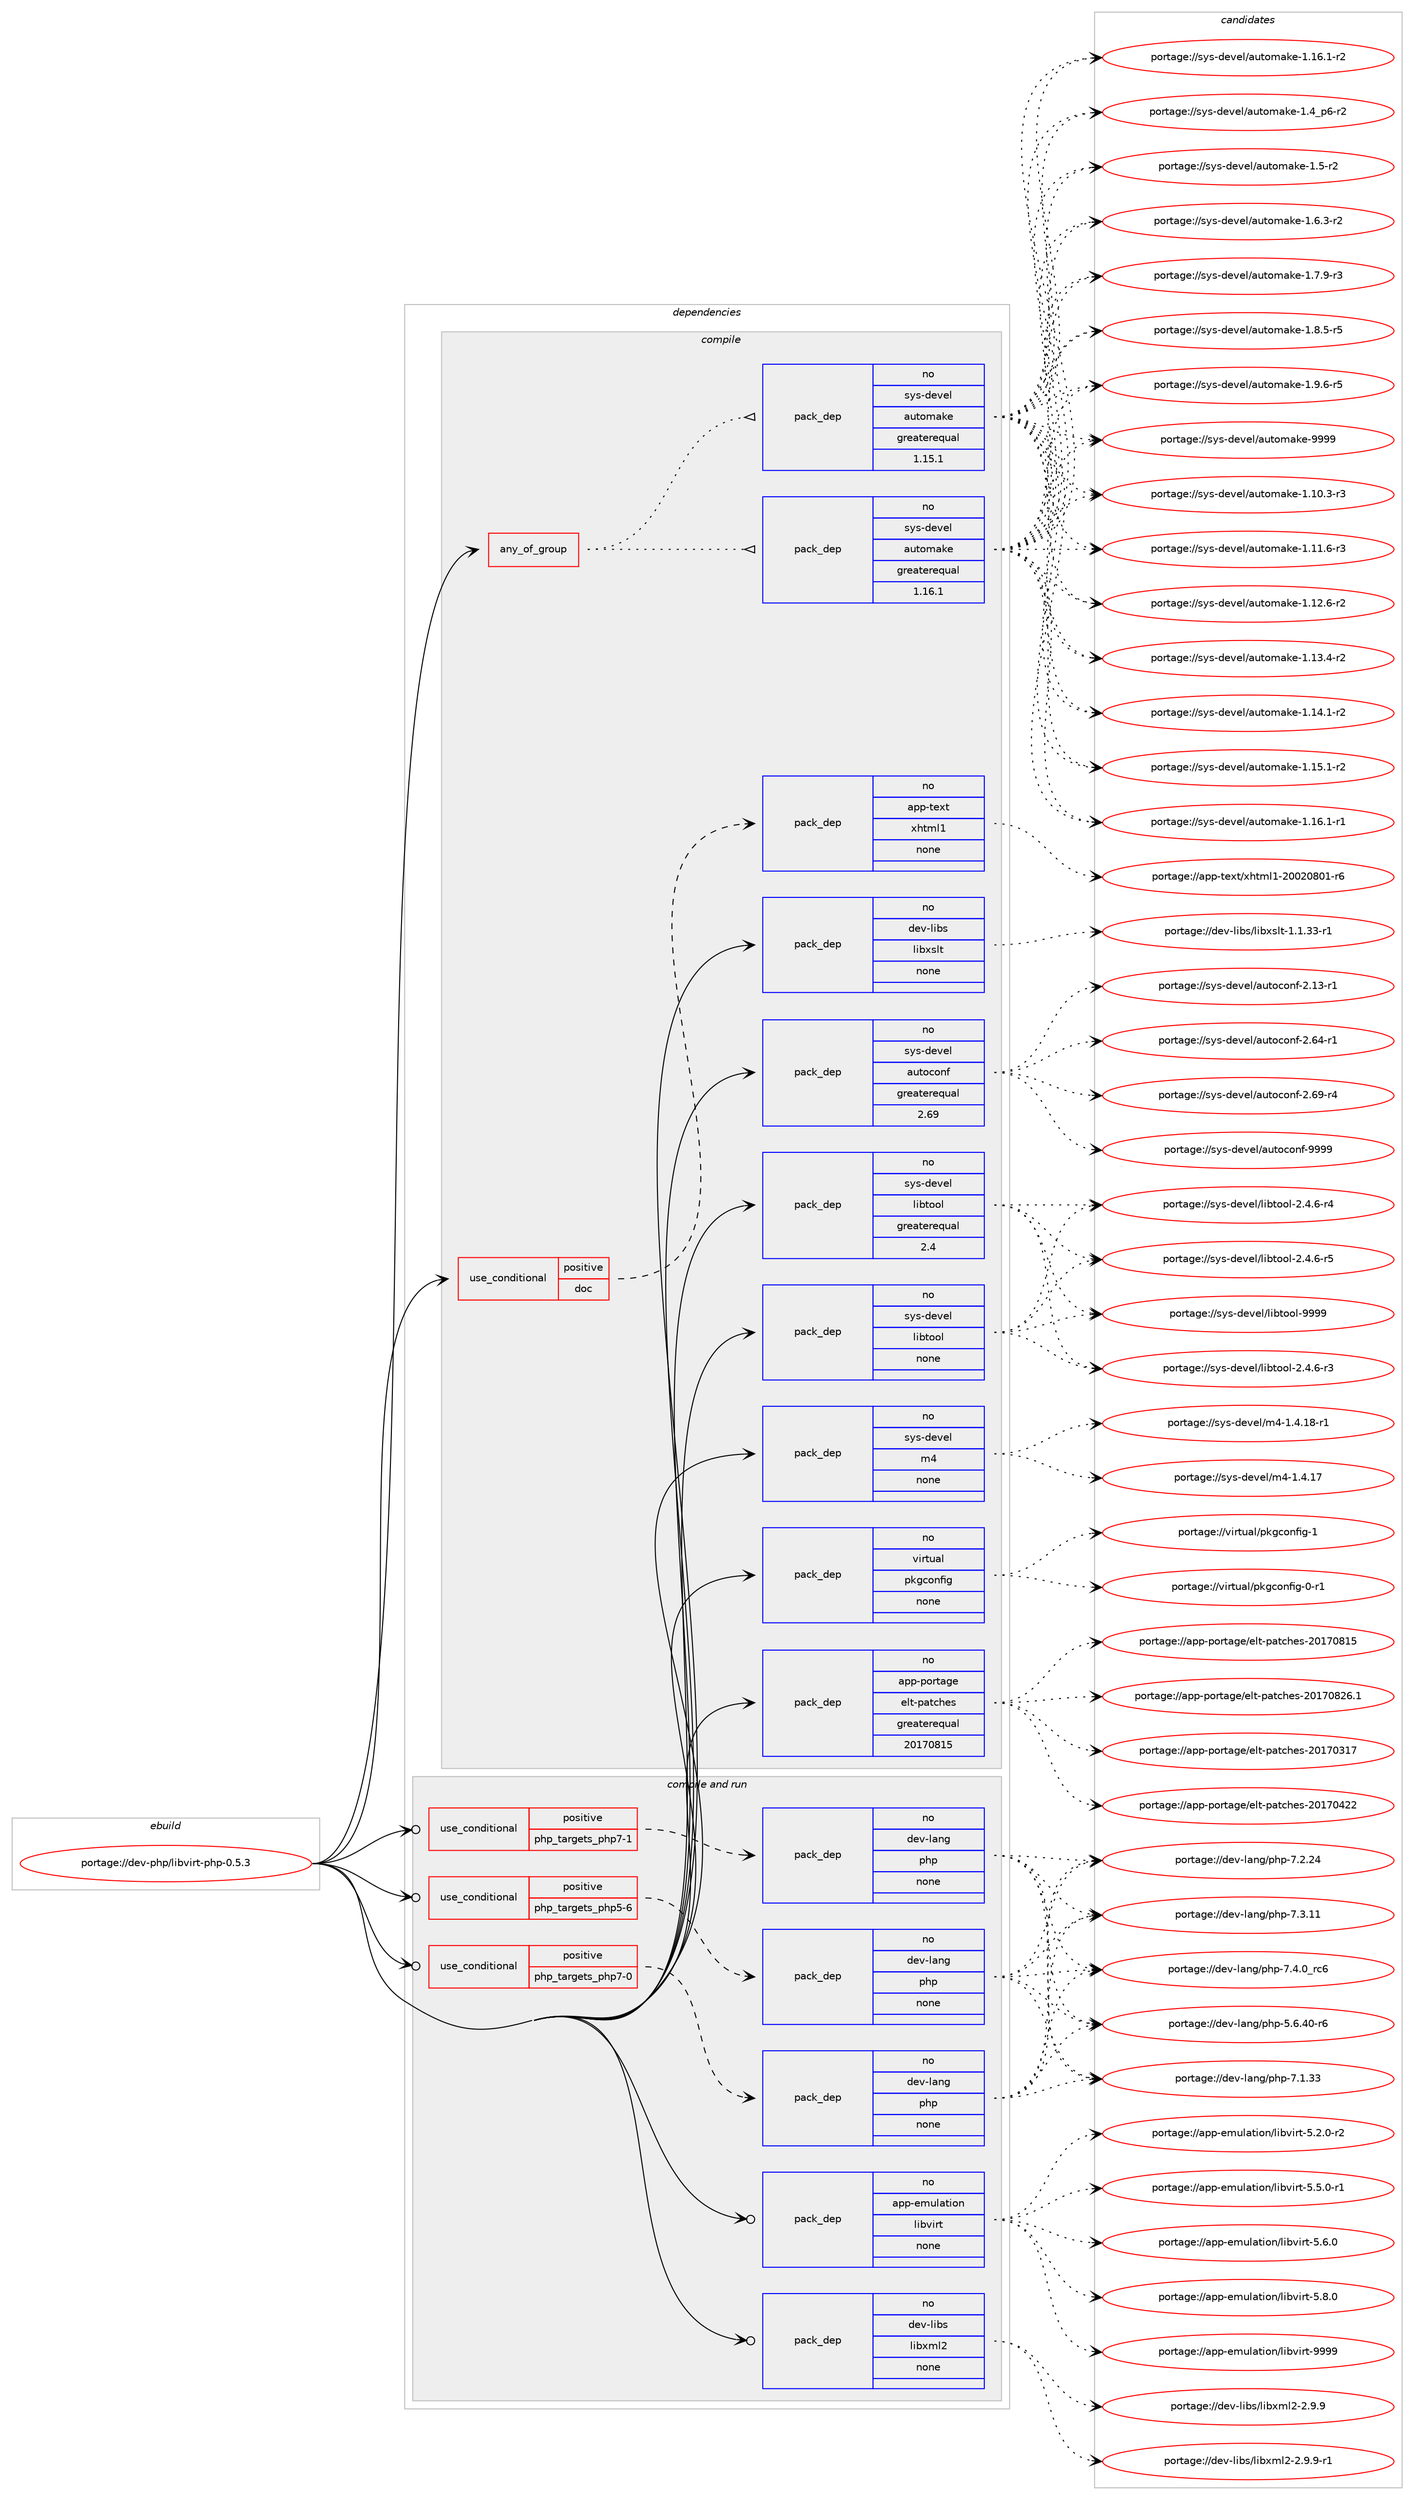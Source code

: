 digraph prolog {

# *************
# Graph options
# *************

newrank=true;
concentrate=true;
compound=true;
graph [rankdir=LR,fontname=Helvetica,fontsize=10,ranksep=1.5];#, ranksep=2.5, nodesep=0.2];
edge  [arrowhead=vee];
node  [fontname=Helvetica,fontsize=10];

# **********
# The ebuild
# **********

subgraph cluster_leftcol {
color=gray;
rank=same;
label=<<i>ebuild</i>>;
id [label="portage://dev-php/libvirt-php-0.5.3", color=red, width=4, href="../dev-php/libvirt-php-0.5.3.svg"];
}

# ****************
# The dependencies
# ****************

subgraph cluster_midcol {
color=gray;
label=<<i>dependencies</i>>;
subgraph cluster_compile {
fillcolor="#eeeeee";
style=filled;
label=<<i>compile</i>>;
subgraph any3139 {
dependency124555 [label=<<TABLE BORDER="0" CELLBORDER="1" CELLSPACING="0" CELLPADDING="4"><TR><TD CELLPADDING="10">any_of_group</TD></TR></TABLE>>, shape=none, color=red];subgraph pack97297 {
dependency124556 [label=<<TABLE BORDER="0" CELLBORDER="1" CELLSPACING="0" CELLPADDING="4" WIDTH="220"><TR><TD ROWSPAN="6" CELLPADDING="30">pack_dep</TD></TR><TR><TD WIDTH="110">no</TD></TR><TR><TD>sys-devel</TD></TR><TR><TD>automake</TD></TR><TR><TD>greaterequal</TD></TR><TR><TD>1.16.1</TD></TR></TABLE>>, shape=none, color=blue];
}
dependency124555:e -> dependency124556:w [weight=20,style="dotted",arrowhead="oinv"];
subgraph pack97298 {
dependency124557 [label=<<TABLE BORDER="0" CELLBORDER="1" CELLSPACING="0" CELLPADDING="4" WIDTH="220"><TR><TD ROWSPAN="6" CELLPADDING="30">pack_dep</TD></TR><TR><TD WIDTH="110">no</TD></TR><TR><TD>sys-devel</TD></TR><TR><TD>automake</TD></TR><TR><TD>greaterequal</TD></TR><TR><TD>1.15.1</TD></TR></TABLE>>, shape=none, color=blue];
}
dependency124555:e -> dependency124557:w [weight=20,style="dotted",arrowhead="oinv"];
}
id:e -> dependency124555:w [weight=20,style="solid",arrowhead="vee"];
subgraph cond24054 {
dependency124558 [label=<<TABLE BORDER="0" CELLBORDER="1" CELLSPACING="0" CELLPADDING="4"><TR><TD ROWSPAN="3" CELLPADDING="10">use_conditional</TD></TR><TR><TD>positive</TD></TR><TR><TD>doc</TD></TR></TABLE>>, shape=none, color=red];
subgraph pack97299 {
dependency124559 [label=<<TABLE BORDER="0" CELLBORDER="1" CELLSPACING="0" CELLPADDING="4" WIDTH="220"><TR><TD ROWSPAN="6" CELLPADDING="30">pack_dep</TD></TR><TR><TD WIDTH="110">no</TD></TR><TR><TD>app-text</TD></TR><TR><TD>xhtml1</TD></TR><TR><TD>none</TD></TR><TR><TD></TD></TR></TABLE>>, shape=none, color=blue];
}
dependency124558:e -> dependency124559:w [weight=20,style="dashed",arrowhead="vee"];
}
id:e -> dependency124558:w [weight=20,style="solid",arrowhead="vee"];
subgraph pack97300 {
dependency124560 [label=<<TABLE BORDER="0" CELLBORDER="1" CELLSPACING="0" CELLPADDING="4" WIDTH="220"><TR><TD ROWSPAN="6" CELLPADDING="30">pack_dep</TD></TR><TR><TD WIDTH="110">no</TD></TR><TR><TD>app-portage</TD></TR><TR><TD>elt-patches</TD></TR><TR><TD>greaterequal</TD></TR><TR><TD>20170815</TD></TR></TABLE>>, shape=none, color=blue];
}
id:e -> dependency124560:w [weight=20,style="solid",arrowhead="vee"];
subgraph pack97301 {
dependency124561 [label=<<TABLE BORDER="0" CELLBORDER="1" CELLSPACING="0" CELLPADDING="4" WIDTH="220"><TR><TD ROWSPAN="6" CELLPADDING="30">pack_dep</TD></TR><TR><TD WIDTH="110">no</TD></TR><TR><TD>dev-libs</TD></TR><TR><TD>libxslt</TD></TR><TR><TD>none</TD></TR><TR><TD></TD></TR></TABLE>>, shape=none, color=blue];
}
id:e -> dependency124561:w [weight=20,style="solid",arrowhead="vee"];
subgraph pack97302 {
dependency124562 [label=<<TABLE BORDER="0" CELLBORDER="1" CELLSPACING="0" CELLPADDING="4" WIDTH="220"><TR><TD ROWSPAN="6" CELLPADDING="30">pack_dep</TD></TR><TR><TD WIDTH="110">no</TD></TR><TR><TD>sys-devel</TD></TR><TR><TD>autoconf</TD></TR><TR><TD>greaterequal</TD></TR><TR><TD>2.69</TD></TR></TABLE>>, shape=none, color=blue];
}
id:e -> dependency124562:w [weight=20,style="solid",arrowhead="vee"];
subgraph pack97303 {
dependency124563 [label=<<TABLE BORDER="0" CELLBORDER="1" CELLSPACING="0" CELLPADDING="4" WIDTH="220"><TR><TD ROWSPAN="6" CELLPADDING="30">pack_dep</TD></TR><TR><TD WIDTH="110">no</TD></TR><TR><TD>sys-devel</TD></TR><TR><TD>libtool</TD></TR><TR><TD>greaterequal</TD></TR><TR><TD>2.4</TD></TR></TABLE>>, shape=none, color=blue];
}
id:e -> dependency124563:w [weight=20,style="solid",arrowhead="vee"];
subgraph pack97304 {
dependency124564 [label=<<TABLE BORDER="0" CELLBORDER="1" CELLSPACING="0" CELLPADDING="4" WIDTH="220"><TR><TD ROWSPAN="6" CELLPADDING="30">pack_dep</TD></TR><TR><TD WIDTH="110">no</TD></TR><TR><TD>sys-devel</TD></TR><TR><TD>libtool</TD></TR><TR><TD>none</TD></TR><TR><TD></TD></TR></TABLE>>, shape=none, color=blue];
}
id:e -> dependency124564:w [weight=20,style="solid",arrowhead="vee"];
subgraph pack97305 {
dependency124565 [label=<<TABLE BORDER="0" CELLBORDER="1" CELLSPACING="0" CELLPADDING="4" WIDTH="220"><TR><TD ROWSPAN="6" CELLPADDING="30">pack_dep</TD></TR><TR><TD WIDTH="110">no</TD></TR><TR><TD>sys-devel</TD></TR><TR><TD>m4</TD></TR><TR><TD>none</TD></TR><TR><TD></TD></TR></TABLE>>, shape=none, color=blue];
}
id:e -> dependency124565:w [weight=20,style="solid",arrowhead="vee"];
subgraph pack97306 {
dependency124566 [label=<<TABLE BORDER="0" CELLBORDER="1" CELLSPACING="0" CELLPADDING="4" WIDTH="220"><TR><TD ROWSPAN="6" CELLPADDING="30">pack_dep</TD></TR><TR><TD WIDTH="110">no</TD></TR><TR><TD>virtual</TD></TR><TR><TD>pkgconfig</TD></TR><TR><TD>none</TD></TR><TR><TD></TD></TR></TABLE>>, shape=none, color=blue];
}
id:e -> dependency124566:w [weight=20,style="solid",arrowhead="vee"];
}
subgraph cluster_compileandrun {
fillcolor="#eeeeee";
style=filled;
label=<<i>compile and run</i>>;
subgraph cond24055 {
dependency124567 [label=<<TABLE BORDER="0" CELLBORDER="1" CELLSPACING="0" CELLPADDING="4"><TR><TD ROWSPAN="3" CELLPADDING="10">use_conditional</TD></TR><TR><TD>positive</TD></TR><TR><TD>php_targets_php5-6</TD></TR></TABLE>>, shape=none, color=red];
subgraph pack97307 {
dependency124568 [label=<<TABLE BORDER="0" CELLBORDER="1" CELLSPACING="0" CELLPADDING="4" WIDTH="220"><TR><TD ROWSPAN="6" CELLPADDING="30">pack_dep</TD></TR><TR><TD WIDTH="110">no</TD></TR><TR><TD>dev-lang</TD></TR><TR><TD>php</TD></TR><TR><TD>none</TD></TR><TR><TD></TD></TR></TABLE>>, shape=none, color=blue];
}
dependency124567:e -> dependency124568:w [weight=20,style="dashed",arrowhead="vee"];
}
id:e -> dependency124567:w [weight=20,style="solid",arrowhead="odotvee"];
subgraph cond24056 {
dependency124569 [label=<<TABLE BORDER="0" CELLBORDER="1" CELLSPACING="0" CELLPADDING="4"><TR><TD ROWSPAN="3" CELLPADDING="10">use_conditional</TD></TR><TR><TD>positive</TD></TR><TR><TD>php_targets_php7-0</TD></TR></TABLE>>, shape=none, color=red];
subgraph pack97308 {
dependency124570 [label=<<TABLE BORDER="0" CELLBORDER="1" CELLSPACING="0" CELLPADDING="4" WIDTH="220"><TR><TD ROWSPAN="6" CELLPADDING="30">pack_dep</TD></TR><TR><TD WIDTH="110">no</TD></TR><TR><TD>dev-lang</TD></TR><TR><TD>php</TD></TR><TR><TD>none</TD></TR><TR><TD></TD></TR></TABLE>>, shape=none, color=blue];
}
dependency124569:e -> dependency124570:w [weight=20,style="dashed",arrowhead="vee"];
}
id:e -> dependency124569:w [weight=20,style="solid",arrowhead="odotvee"];
subgraph cond24057 {
dependency124571 [label=<<TABLE BORDER="0" CELLBORDER="1" CELLSPACING="0" CELLPADDING="4"><TR><TD ROWSPAN="3" CELLPADDING="10">use_conditional</TD></TR><TR><TD>positive</TD></TR><TR><TD>php_targets_php7-1</TD></TR></TABLE>>, shape=none, color=red];
subgraph pack97309 {
dependency124572 [label=<<TABLE BORDER="0" CELLBORDER="1" CELLSPACING="0" CELLPADDING="4" WIDTH="220"><TR><TD ROWSPAN="6" CELLPADDING="30">pack_dep</TD></TR><TR><TD WIDTH="110">no</TD></TR><TR><TD>dev-lang</TD></TR><TR><TD>php</TD></TR><TR><TD>none</TD></TR><TR><TD></TD></TR></TABLE>>, shape=none, color=blue];
}
dependency124571:e -> dependency124572:w [weight=20,style="dashed",arrowhead="vee"];
}
id:e -> dependency124571:w [weight=20,style="solid",arrowhead="odotvee"];
subgraph pack97310 {
dependency124573 [label=<<TABLE BORDER="0" CELLBORDER="1" CELLSPACING="0" CELLPADDING="4" WIDTH="220"><TR><TD ROWSPAN="6" CELLPADDING="30">pack_dep</TD></TR><TR><TD WIDTH="110">no</TD></TR><TR><TD>app-emulation</TD></TR><TR><TD>libvirt</TD></TR><TR><TD>none</TD></TR><TR><TD></TD></TR></TABLE>>, shape=none, color=blue];
}
id:e -> dependency124573:w [weight=20,style="solid",arrowhead="odotvee"];
subgraph pack97311 {
dependency124574 [label=<<TABLE BORDER="0" CELLBORDER="1" CELLSPACING="0" CELLPADDING="4" WIDTH="220"><TR><TD ROWSPAN="6" CELLPADDING="30">pack_dep</TD></TR><TR><TD WIDTH="110">no</TD></TR><TR><TD>dev-libs</TD></TR><TR><TD>libxml2</TD></TR><TR><TD>none</TD></TR><TR><TD></TD></TR></TABLE>>, shape=none, color=blue];
}
id:e -> dependency124574:w [weight=20,style="solid",arrowhead="odotvee"];
}
subgraph cluster_run {
fillcolor="#eeeeee";
style=filled;
label=<<i>run</i>>;
}
}

# **************
# The candidates
# **************

subgraph cluster_choices {
rank=same;
color=gray;
label=<<i>candidates</i>>;

subgraph choice97297 {
color=black;
nodesep=1;
choiceportage11512111545100101118101108479711711611110997107101454946494846514511451 [label="portage://sys-devel/automake-1.10.3-r3", color=red, width=4,href="../sys-devel/automake-1.10.3-r3.svg"];
choiceportage11512111545100101118101108479711711611110997107101454946494946544511451 [label="portage://sys-devel/automake-1.11.6-r3", color=red, width=4,href="../sys-devel/automake-1.11.6-r3.svg"];
choiceportage11512111545100101118101108479711711611110997107101454946495046544511450 [label="portage://sys-devel/automake-1.12.6-r2", color=red, width=4,href="../sys-devel/automake-1.12.6-r2.svg"];
choiceportage11512111545100101118101108479711711611110997107101454946495146524511450 [label="portage://sys-devel/automake-1.13.4-r2", color=red, width=4,href="../sys-devel/automake-1.13.4-r2.svg"];
choiceportage11512111545100101118101108479711711611110997107101454946495246494511450 [label="portage://sys-devel/automake-1.14.1-r2", color=red, width=4,href="../sys-devel/automake-1.14.1-r2.svg"];
choiceportage11512111545100101118101108479711711611110997107101454946495346494511450 [label="portage://sys-devel/automake-1.15.1-r2", color=red, width=4,href="../sys-devel/automake-1.15.1-r2.svg"];
choiceportage11512111545100101118101108479711711611110997107101454946495446494511449 [label="portage://sys-devel/automake-1.16.1-r1", color=red, width=4,href="../sys-devel/automake-1.16.1-r1.svg"];
choiceportage11512111545100101118101108479711711611110997107101454946495446494511450 [label="portage://sys-devel/automake-1.16.1-r2", color=red, width=4,href="../sys-devel/automake-1.16.1-r2.svg"];
choiceportage115121115451001011181011084797117116111109971071014549465295112544511450 [label="portage://sys-devel/automake-1.4_p6-r2", color=red, width=4,href="../sys-devel/automake-1.4_p6-r2.svg"];
choiceportage11512111545100101118101108479711711611110997107101454946534511450 [label="portage://sys-devel/automake-1.5-r2", color=red, width=4,href="../sys-devel/automake-1.5-r2.svg"];
choiceportage115121115451001011181011084797117116111109971071014549465446514511450 [label="portage://sys-devel/automake-1.6.3-r2", color=red, width=4,href="../sys-devel/automake-1.6.3-r2.svg"];
choiceportage115121115451001011181011084797117116111109971071014549465546574511451 [label="portage://sys-devel/automake-1.7.9-r3", color=red, width=4,href="../sys-devel/automake-1.7.9-r3.svg"];
choiceportage115121115451001011181011084797117116111109971071014549465646534511453 [label="portage://sys-devel/automake-1.8.5-r5", color=red, width=4,href="../sys-devel/automake-1.8.5-r5.svg"];
choiceportage115121115451001011181011084797117116111109971071014549465746544511453 [label="portage://sys-devel/automake-1.9.6-r5", color=red, width=4,href="../sys-devel/automake-1.9.6-r5.svg"];
choiceportage115121115451001011181011084797117116111109971071014557575757 [label="portage://sys-devel/automake-9999", color=red, width=4,href="../sys-devel/automake-9999.svg"];
dependency124556:e -> choiceportage11512111545100101118101108479711711611110997107101454946494846514511451:w [style=dotted,weight="100"];
dependency124556:e -> choiceportage11512111545100101118101108479711711611110997107101454946494946544511451:w [style=dotted,weight="100"];
dependency124556:e -> choiceportage11512111545100101118101108479711711611110997107101454946495046544511450:w [style=dotted,weight="100"];
dependency124556:e -> choiceportage11512111545100101118101108479711711611110997107101454946495146524511450:w [style=dotted,weight="100"];
dependency124556:e -> choiceportage11512111545100101118101108479711711611110997107101454946495246494511450:w [style=dotted,weight="100"];
dependency124556:e -> choiceportage11512111545100101118101108479711711611110997107101454946495346494511450:w [style=dotted,weight="100"];
dependency124556:e -> choiceportage11512111545100101118101108479711711611110997107101454946495446494511449:w [style=dotted,weight="100"];
dependency124556:e -> choiceportage11512111545100101118101108479711711611110997107101454946495446494511450:w [style=dotted,weight="100"];
dependency124556:e -> choiceportage115121115451001011181011084797117116111109971071014549465295112544511450:w [style=dotted,weight="100"];
dependency124556:e -> choiceportage11512111545100101118101108479711711611110997107101454946534511450:w [style=dotted,weight="100"];
dependency124556:e -> choiceportage115121115451001011181011084797117116111109971071014549465446514511450:w [style=dotted,weight="100"];
dependency124556:e -> choiceportage115121115451001011181011084797117116111109971071014549465546574511451:w [style=dotted,weight="100"];
dependency124556:e -> choiceportage115121115451001011181011084797117116111109971071014549465646534511453:w [style=dotted,weight="100"];
dependency124556:e -> choiceportage115121115451001011181011084797117116111109971071014549465746544511453:w [style=dotted,weight="100"];
dependency124556:e -> choiceportage115121115451001011181011084797117116111109971071014557575757:w [style=dotted,weight="100"];
}
subgraph choice97298 {
color=black;
nodesep=1;
choiceportage11512111545100101118101108479711711611110997107101454946494846514511451 [label="portage://sys-devel/automake-1.10.3-r3", color=red, width=4,href="../sys-devel/automake-1.10.3-r3.svg"];
choiceportage11512111545100101118101108479711711611110997107101454946494946544511451 [label="portage://sys-devel/automake-1.11.6-r3", color=red, width=4,href="../sys-devel/automake-1.11.6-r3.svg"];
choiceportage11512111545100101118101108479711711611110997107101454946495046544511450 [label="portage://sys-devel/automake-1.12.6-r2", color=red, width=4,href="../sys-devel/automake-1.12.6-r2.svg"];
choiceportage11512111545100101118101108479711711611110997107101454946495146524511450 [label="portage://sys-devel/automake-1.13.4-r2", color=red, width=4,href="../sys-devel/automake-1.13.4-r2.svg"];
choiceportage11512111545100101118101108479711711611110997107101454946495246494511450 [label="portage://sys-devel/automake-1.14.1-r2", color=red, width=4,href="../sys-devel/automake-1.14.1-r2.svg"];
choiceportage11512111545100101118101108479711711611110997107101454946495346494511450 [label="portage://sys-devel/automake-1.15.1-r2", color=red, width=4,href="../sys-devel/automake-1.15.1-r2.svg"];
choiceportage11512111545100101118101108479711711611110997107101454946495446494511449 [label="portage://sys-devel/automake-1.16.1-r1", color=red, width=4,href="../sys-devel/automake-1.16.1-r1.svg"];
choiceportage11512111545100101118101108479711711611110997107101454946495446494511450 [label="portage://sys-devel/automake-1.16.1-r2", color=red, width=4,href="../sys-devel/automake-1.16.1-r2.svg"];
choiceportage115121115451001011181011084797117116111109971071014549465295112544511450 [label="portage://sys-devel/automake-1.4_p6-r2", color=red, width=4,href="../sys-devel/automake-1.4_p6-r2.svg"];
choiceportage11512111545100101118101108479711711611110997107101454946534511450 [label="portage://sys-devel/automake-1.5-r2", color=red, width=4,href="../sys-devel/automake-1.5-r2.svg"];
choiceportage115121115451001011181011084797117116111109971071014549465446514511450 [label="portage://sys-devel/automake-1.6.3-r2", color=red, width=4,href="../sys-devel/automake-1.6.3-r2.svg"];
choiceportage115121115451001011181011084797117116111109971071014549465546574511451 [label="portage://sys-devel/automake-1.7.9-r3", color=red, width=4,href="../sys-devel/automake-1.7.9-r3.svg"];
choiceportage115121115451001011181011084797117116111109971071014549465646534511453 [label="portage://sys-devel/automake-1.8.5-r5", color=red, width=4,href="../sys-devel/automake-1.8.5-r5.svg"];
choiceportage115121115451001011181011084797117116111109971071014549465746544511453 [label="portage://sys-devel/automake-1.9.6-r5", color=red, width=4,href="../sys-devel/automake-1.9.6-r5.svg"];
choiceportage115121115451001011181011084797117116111109971071014557575757 [label="portage://sys-devel/automake-9999", color=red, width=4,href="../sys-devel/automake-9999.svg"];
dependency124557:e -> choiceportage11512111545100101118101108479711711611110997107101454946494846514511451:w [style=dotted,weight="100"];
dependency124557:e -> choiceportage11512111545100101118101108479711711611110997107101454946494946544511451:w [style=dotted,weight="100"];
dependency124557:e -> choiceportage11512111545100101118101108479711711611110997107101454946495046544511450:w [style=dotted,weight="100"];
dependency124557:e -> choiceportage11512111545100101118101108479711711611110997107101454946495146524511450:w [style=dotted,weight="100"];
dependency124557:e -> choiceportage11512111545100101118101108479711711611110997107101454946495246494511450:w [style=dotted,weight="100"];
dependency124557:e -> choiceportage11512111545100101118101108479711711611110997107101454946495346494511450:w [style=dotted,weight="100"];
dependency124557:e -> choiceportage11512111545100101118101108479711711611110997107101454946495446494511449:w [style=dotted,weight="100"];
dependency124557:e -> choiceportage11512111545100101118101108479711711611110997107101454946495446494511450:w [style=dotted,weight="100"];
dependency124557:e -> choiceportage115121115451001011181011084797117116111109971071014549465295112544511450:w [style=dotted,weight="100"];
dependency124557:e -> choiceportage11512111545100101118101108479711711611110997107101454946534511450:w [style=dotted,weight="100"];
dependency124557:e -> choiceportage115121115451001011181011084797117116111109971071014549465446514511450:w [style=dotted,weight="100"];
dependency124557:e -> choiceportage115121115451001011181011084797117116111109971071014549465546574511451:w [style=dotted,weight="100"];
dependency124557:e -> choiceportage115121115451001011181011084797117116111109971071014549465646534511453:w [style=dotted,weight="100"];
dependency124557:e -> choiceportage115121115451001011181011084797117116111109971071014549465746544511453:w [style=dotted,weight="100"];
dependency124557:e -> choiceportage115121115451001011181011084797117116111109971071014557575757:w [style=dotted,weight="100"];
}
subgraph choice97299 {
color=black;
nodesep=1;
choiceportage971121124511610112011647120104116109108494550484850485648494511454 [label="portage://app-text/xhtml1-20020801-r6", color=red, width=4,href="../app-text/xhtml1-20020801-r6.svg"];
dependency124559:e -> choiceportage971121124511610112011647120104116109108494550484850485648494511454:w [style=dotted,weight="100"];
}
subgraph choice97300 {
color=black;
nodesep=1;
choiceportage97112112451121111141169710310147101108116451129711699104101115455048495548514955 [label="portage://app-portage/elt-patches-20170317", color=red, width=4,href="../app-portage/elt-patches-20170317.svg"];
choiceportage97112112451121111141169710310147101108116451129711699104101115455048495548525050 [label="portage://app-portage/elt-patches-20170422", color=red, width=4,href="../app-portage/elt-patches-20170422.svg"];
choiceportage97112112451121111141169710310147101108116451129711699104101115455048495548564953 [label="portage://app-portage/elt-patches-20170815", color=red, width=4,href="../app-portage/elt-patches-20170815.svg"];
choiceportage971121124511211111411697103101471011081164511297116991041011154550484955485650544649 [label="portage://app-portage/elt-patches-20170826.1", color=red, width=4,href="../app-portage/elt-patches-20170826.1.svg"];
dependency124560:e -> choiceportage97112112451121111141169710310147101108116451129711699104101115455048495548514955:w [style=dotted,weight="100"];
dependency124560:e -> choiceportage97112112451121111141169710310147101108116451129711699104101115455048495548525050:w [style=dotted,weight="100"];
dependency124560:e -> choiceportage97112112451121111141169710310147101108116451129711699104101115455048495548564953:w [style=dotted,weight="100"];
dependency124560:e -> choiceportage971121124511211111411697103101471011081164511297116991041011154550484955485650544649:w [style=dotted,weight="100"];
}
subgraph choice97301 {
color=black;
nodesep=1;
choiceportage10010111845108105981154710810598120115108116454946494651514511449 [label="portage://dev-libs/libxslt-1.1.33-r1", color=red, width=4,href="../dev-libs/libxslt-1.1.33-r1.svg"];
dependency124561:e -> choiceportage10010111845108105981154710810598120115108116454946494651514511449:w [style=dotted,weight="100"];
}
subgraph choice97302 {
color=black;
nodesep=1;
choiceportage1151211154510010111810110847971171161119911111010245504649514511449 [label="portage://sys-devel/autoconf-2.13-r1", color=red, width=4,href="../sys-devel/autoconf-2.13-r1.svg"];
choiceportage1151211154510010111810110847971171161119911111010245504654524511449 [label="portage://sys-devel/autoconf-2.64-r1", color=red, width=4,href="../sys-devel/autoconf-2.64-r1.svg"];
choiceportage1151211154510010111810110847971171161119911111010245504654574511452 [label="portage://sys-devel/autoconf-2.69-r4", color=red, width=4,href="../sys-devel/autoconf-2.69-r4.svg"];
choiceportage115121115451001011181011084797117116111991111101024557575757 [label="portage://sys-devel/autoconf-9999", color=red, width=4,href="../sys-devel/autoconf-9999.svg"];
dependency124562:e -> choiceportage1151211154510010111810110847971171161119911111010245504649514511449:w [style=dotted,weight="100"];
dependency124562:e -> choiceportage1151211154510010111810110847971171161119911111010245504654524511449:w [style=dotted,weight="100"];
dependency124562:e -> choiceportage1151211154510010111810110847971171161119911111010245504654574511452:w [style=dotted,weight="100"];
dependency124562:e -> choiceportage115121115451001011181011084797117116111991111101024557575757:w [style=dotted,weight="100"];
}
subgraph choice97303 {
color=black;
nodesep=1;
choiceportage1151211154510010111810110847108105981161111111084550465246544511451 [label="portage://sys-devel/libtool-2.4.6-r3", color=red, width=4,href="../sys-devel/libtool-2.4.6-r3.svg"];
choiceportage1151211154510010111810110847108105981161111111084550465246544511452 [label="portage://sys-devel/libtool-2.4.6-r4", color=red, width=4,href="../sys-devel/libtool-2.4.6-r4.svg"];
choiceportage1151211154510010111810110847108105981161111111084550465246544511453 [label="portage://sys-devel/libtool-2.4.6-r5", color=red, width=4,href="../sys-devel/libtool-2.4.6-r5.svg"];
choiceportage1151211154510010111810110847108105981161111111084557575757 [label="portage://sys-devel/libtool-9999", color=red, width=4,href="../sys-devel/libtool-9999.svg"];
dependency124563:e -> choiceportage1151211154510010111810110847108105981161111111084550465246544511451:w [style=dotted,weight="100"];
dependency124563:e -> choiceportage1151211154510010111810110847108105981161111111084550465246544511452:w [style=dotted,weight="100"];
dependency124563:e -> choiceportage1151211154510010111810110847108105981161111111084550465246544511453:w [style=dotted,weight="100"];
dependency124563:e -> choiceportage1151211154510010111810110847108105981161111111084557575757:w [style=dotted,weight="100"];
}
subgraph choice97304 {
color=black;
nodesep=1;
choiceportage1151211154510010111810110847108105981161111111084550465246544511451 [label="portage://sys-devel/libtool-2.4.6-r3", color=red, width=4,href="../sys-devel/libtool-2.4.6-r3.svg"];
choiceportage1151211154510010111810110847108105981161111111084550465246544511452 [label="portage://sys-devel/libtool-2.4.6-r4", color=red, width=4,href="../sys-devel/libtool-2.4.6-r4.svg"];
choiceportage1151211154510010111810110847108105981161111111084550465246544511453 [label="portage://sys-devel/libtool-2.4.6-r5", color=red, width=4,href="../sys-devel/libtool-2.4.6-r5.svg"];
choiceportage1151211154510010111810110847108105981161111111084557575757 [label="portage://sys-devel/libtool-9999", color=red, width=4,href="../sys-devel/libtool-9999.svg"];
dependency124564:e -> choiceportage1151211154510010111810110847108105981161111111084550465246544511451:w [style=dotted,weight="100"];
dependency124564:e -> choiceportage1151211154510010111810110847108105981161111111084550465246544511452:w [style=dotted,weight="100"];
dependency124564:e -> choiceportage1151211154510010111810110847108105981161111111084550465246544511453:w [style=dotted,weight="100"];
dependency124564:e -> choiceportage1151211154510010111810110847108105981161111111084557575757:w [style=dotted,weight="100"];
}
subgraph choice97305 {
color=black;
nodesep=1;
choiceportage11512111545100101118101108471095245494652464955 [label="portage://sys-devel/m4-1.4.17", color=red, width=4,href="../sys-devel/m4-1.4.17.svg"];
choiceportage115121115451001011181011084710952454946524649564511449 [label="portage://sys-devel/m4-1.4.18-r1", color=red, width=4,href="../sys-devel/m4-1.4.18-r1.svg"];
dependency124565:e -> choiceportage11512111545100101118101108471095245494652464955:w [style=dotted,weight="100"];
dependency124565:e -> choiceportage115121115451001011181011084710952454946524649564511449:w [style=dotted,weight="100"];
}
subgraph choice97306 {
color=black;
nodesep=1;
choiceportage11810511411611797108471121071039911111010210510345484511449 [label="portage://virtual/pkgconfig-0-r1", color=red, width=4,href="../virtual/pkgconfig-0-r1.svg"];
choiceportage1181051141161179710847112107103991111101021051034549 [label="portage://virtual/pkgconfig-1", color=red, width=4,href="../virtual/pkgconfig-1.svg"];
dependency124566:e -> choiceportage11810511411611797108471121071039911111010210510345484511449:w [style=dotted,weight="100"];
dependency124566:e -> choiceportage1181051141161179710847112107103991111101021051034549:w [style=dotted,weight="100"];
}
subgraph choice97307 {
color=black;
nodesep=1;
choiceportage100101118451089711010347112104112455346544652484511454 [label="portage://dev-lang/php-5.6.40-r6", color=red, width=4,href="../dev-lang/php-5.6.40-r6.svg"];
choiceportage10010111845108971101034711210411245554649465151 [label="portage://dev-lang/php-7.1.33", color=red, width=4,href="../dev-lang/php-7.1.33.svg"];
choiceportage10010111845108971101034711210411245554650465052 [label="portage://dev-lang/php-7.2.24", color=red, width=4,href="../dev-lang/php-7.2.24.svg"];
choiceportage10010111845108971101034711210411245554651464949 [label="portage://dev-lang/php-7.3.11", color=red, width=4,href="../dev-lang/php-7.3.11.svg"];
choiceportage100101118451089711010347112104112455546524648951149954 [label="portage://dev-lang/php-7.4.0_rc6", color=red, width=4,href="../dev-lang/php-7.4.0_rc6.svg"];
dependency124568:e -> choiceportage100101118451089711010347112104112455346544652484511454:w [style=dotted,weight="100"];
dependency124568:e -> choiceportage10010111845108971101034711210411245554649465151:w [style=dotted,weight="100"];
dependency124568:e -> choiceportage10010111845108971101034711210411245554650465052:w [style=dotted,weight="100"];
dependency124568:e -> choiceportage10010111845108971101034711210411245554651464949:w [style=dotted,weight="100"];
dependency124568:e -> choiceportage100101118451089711010347112104112455546524648951149954:w [style=dotted,weight="100"];
}
subgraph choice97308 {
color=black;
nodesep=1;
choiceportage100101118451089711010347112104112455346544652484511454 [label="portage://dev-lang/php-5.6.40-r6", color=red, width=4,href="../dev-lang/php-5.6.40-r6.svg"];
choiceportage10010111845108971101034711210411245554649465151 [label="portage://dev-lang/php-7.1.33", color=red, width=4,href="../dev-lang/php-7.1.33.svg"];
choiceportage10010111845108971101034711210411245554650465052 [label="portage://dev-lang/php-7.2.24", color=red, width=4,href="../dev-lang/php-7.2.24.svg"];
choiceportage10010111845108971101034711210411245554651464949 [label="portage://dev-lang/php-7.3.11", color=red, width=4,href="../dev-lang/php-7.3.11.svg"];
choiceportage100101118451089711010347112104112455546524648951149954 [label="portage://dev-lang/php-7.4.0_rc6", color=red, width=4,href="../dev-lang/php-7.4.0_rc6.svg"];
dependency124570:e -> choiceportage100101118451089711010347112104112455346544652484511454:w [style=dotted,weight="100"];
dependency124570:e -> choiceportage10010111845108971101034711210411245554649465151:w [style=dotted,weight="100"];
dependency124570:e -> choiceportage10010111845108971101034711210411245554650465052:w [style=dotted,weight="100"];
dependency124570:e -> choiceportage10010111845108971101034711210411245554651464949:w [style=dotted,weight="100"];
dependency124570:e -> choiceportage100101118451089711010347112104112455546524648951149954:w [style=dotted,weight="100"];
}
subgraph choice97309 {
color=black;
nodesep=1;
choiceportage100101118451089711010347112104112455346544652484511454 [label="portage://dev-lang/php-5.6.40-r6", color=red, width=4,href="../dev-lang/php-5.6.40-r6.svg"];
choiceportage10010111845108971101034711210411245554649465151 [label="portage://dev-lang/php-7.1.33", color=red, width=4,href="../dev-lang/php-7.1.33.svg"];
choiceportage10010111845108971101034711210411245554650465052 [label="portage://dev-lang/php-7.2.24", color=red, width=4,href="../dev-lang/php-7.2.24.svg"];
choiceportage10010111845108971101034711210411245554651464949 [label="portage://dev-lang/php-7.3.11", color=red, width=4,href="../dev-lang/php-7.3.11.svg"];
choiceportage100101118451089711010347112104112455546524648951149954 [label="portage://dev-lang/php-7.4.0_rc6", color=red, width=4,href="../dev-lang/php-7.4.0_rc6.svg"];
dependency124572:e -> choiceportage100101118451089711010347112104112455346544652484511454:w [style=dotted,weight="100"];
dependency124572:e -> choiceportage10010111845108971101034711210411245554649465151:w [style=dotted,weight="100"];
dependency124572:e -> choiceportage10010111845108971101034711210411245554650465052:w [style=dotted,weight="100"];
dependency124572:e -> choiceportage10010111845108971101034711210411245554651464949:w [style=dotted,weight="100"];
dependency124572:e -> choiceportage100101118451089711010347112104112455546524648951149954:w [style=dotted,weight="100"];
}
subgraph choice97310 {
color=black;
nodesep=1;
choiceportage97112112451011091171089711610511111047108105981181051141164553465046484511450 [label="portage://app-emulation/libvirt-5.2.0-r2", color=red, width=4,href="../app-emulation/libvirt-5.2.0-r2.svg"];
choiceportage97112112451011091171089711610511111047108105981181051141164553465346484511449 [label="portage://app-emulation/libvirt-5.5.0-r1", color=red, width=4,href="../app-emulation/libvirt-5.5.0-r1.svg"];
choiceportage9711211245101109117108971161051111104710810598118105114116455346544648 [label="portage://app-emulation/libvirt-5.6.0", color=red, width=4,href="../app-emulation/libvirt-5.6.0.svg"];
choiceportage9711211245101109117108971161051111104710810598118105114116455346564648 [label="portage://app-emulation/libvirt-5.8.0", color=red, width=4,href="../app-emulation/libvirt-5.8.0.svg"];
choiceportage97112112451011091171089711610511111047108105981181051141164557575757 [label="portage://app-emulation/libvirt-9999", color=red, width=4,href="../app-emulation/libvirt-9999.svg"];
dependency124573:e -> choiceportage97112112451011091171089711610511111047108105981181051141164553465046484511450:w [style=dotted,weight="100"];
dependency124573:e -> choiceportage97112112451011091171089711610511111047108105981181051141164553465346484511449:w [style=dotted,weight="100"];
dependency124573:e -> choiceportage9711211245101109117108971161051111104710810598118105114116455346544648:w [style=dotted,weight="100"];
dependency124573:e -> choiceportage9711211245101109117108971161051111104710810598118105114116455346564648:w [style=dotted,weight="100"];
dependency124573:e -> choiceportage97112112451011091171089711610511111047108105981181051141164557575757:w [style=dotted,weight="100"];
}
subgraph choice97311 {
color=black;
nodesep=1;
choiceportage1001011184510810598115471081059812010910850455046574657 [label="portage://dev-libs/libxml2-2.9.9", color=red, width=4,href="../dev-libs/libxml2-2.9.9.svg"];
choiceportage10010111845108105981154710810598120109108504550465746574511449 [label="portage://dev-libs/libxml2-2.9.9-r1", color=red, width=4,href="../dev-libs/libxml2-2.9.9-r1.svg"];
dependency124574:e -> choiceportage1001011184510810598115471081059812010910850455046574657:w [style=dotted,weight="100"];
dependency124574:e -> choiceportage10010111845108105981154710810598120109108504550465746574511449:w [style=dotted,weight="100"];
}
}

}
